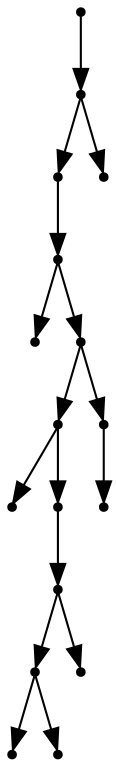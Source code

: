 digraph {
  16 [shape=point];
  15 [shape=point];
  13 [shape=point];
  12 [shape=point];
  0 [shape=point];
  11 [shape=point];
  8 [shape=point];
  1 [shape=point];
  7 [shape=point];
  6 [shape=point];
  4 [shape=point];
  2 [shape=point];
  3 [shape=point];
  5 [shape=point];
  10 [shape=point];
  9 [shape=point];
  14 [shape=point];
16 -> 15;
15 -> 13;
13 -> 12;
12 -> 0;
12 -> 11;
11 -> 8;
8 -> 1;
8 -> 7;
7 -> 6;
6 -> 4;
4 -> 2;
4 -> 3;
6 -> 5;
11 -> 10;
10 -> 9;
15 -> 14;
}

